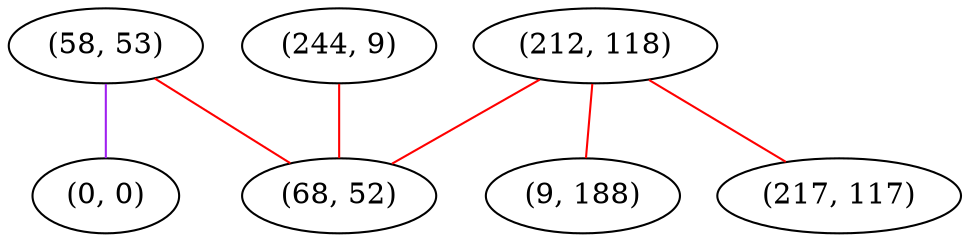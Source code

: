 graph "" {
"(58, 53)";
"(0, 0)";
"(212, 118)";
"(9, 188)";
"(244, 9)";
"(217, 117)";
"(68, 52)";
"(58, 53)" -- "(68, 52)"  [color=red, key=0, weight=1];
"(58, 53)" -- "(0, 0)"  [color=purple, key=0, weight=4];
"(212, 118)" -- "(217, 117)"  [color=red, key=0, weight=1];
"(212, 118)" -- "(68, 52)"  [color=red, key=0, weight=1];
"(212, 118)" -- "(9, 188)"  [color=red, key=0, weight=1];
"(244, 9)" -- "(68, 52)"  [color=red, key=0, weight=1];
}
